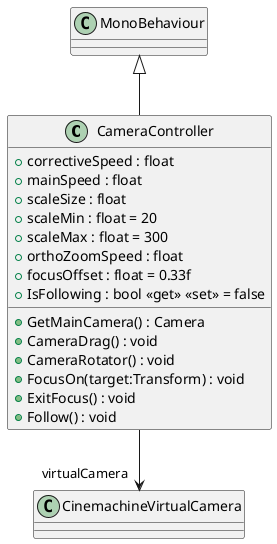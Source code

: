 @startuml
class CameraController {
    + correctiveSpeed : float
    + mainSpeed : float
    + scaleSize : float
    + scaleMin : float = 20
    + scaleMax : float = 300
    + orthoZoomSpeed : float
    + focusOffset : float = 0.33f
    + IsFollowing : bool <<get>> <<set>> = false
    + GetMainCamera() : Camera
    + CameraDrag() : void
    + CameraRotator() : void
    + FocusOn(target:Transform) : void
    + ExitFocus() : void
    + Follow() : void
}
MonoBehaviour <|-- CameraController
CameraController --> "virtualCamera" CinemachineVirtualCamera
@enduml
